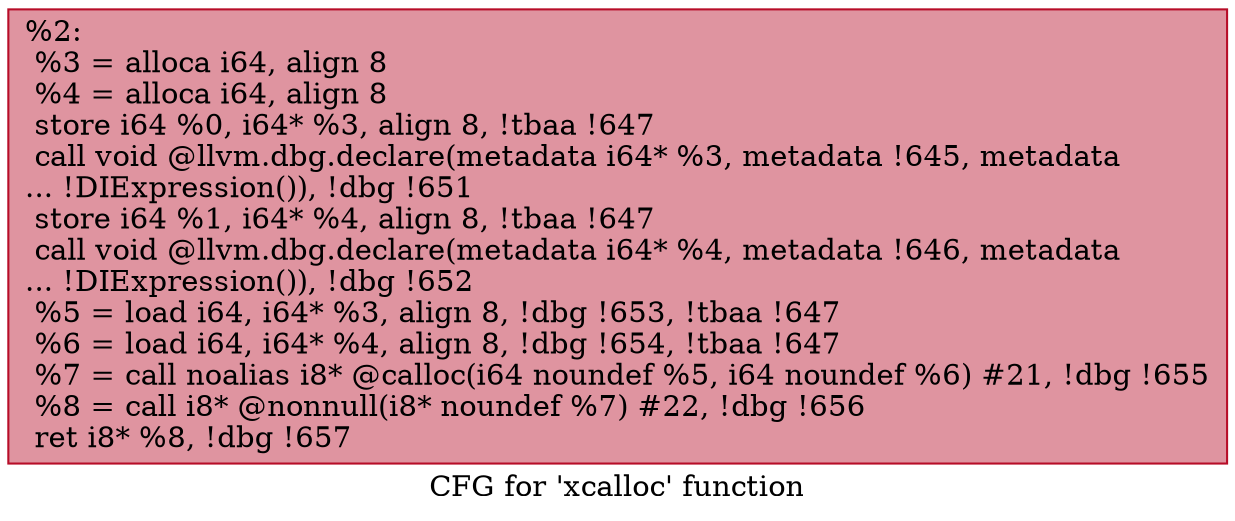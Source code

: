 digraph "CFG for 'xcalloc' function" {
	label="CFG for 'xcalloc' function";

	Node0x744140 [shape=record,color="#b70d28ff", style=filled, fillcolor="#b70d2870",label="{%2:\l  %3 = alloca i64, align 8\l  %4 = alloca i64, align 8\l  store i64 %0, i64* %3, align 8, !tbaa !647\l  call void @llvm.dbg.declare(metadata i64* %3, metadata !645, metadata\l... !DIExpression()), !dbg !651\l  store i64 %1, i64* %4, align 8, !tbaa !647\l  call void @llvm.dbg.declare(metadata i64* %4, metadata !646, metadata\l... !DIExpression()), !dbg !652\l  %5 = load i64, i64* %3, align 8, !dbg !653, !tbaa !647\l  %6 = load i64, i64* %4, align 8, !dbg !654, !tbaa !647\l  %7 = call noalias i8* @calloc(i64 noundef %5, i64 noundef %6) #21, !dbg !655\l  %8 = call i8* @nonnull(i8* noundef %7) #22, !dbg !656\l  ret i8* %8, !dbg !657\l}"];
}
